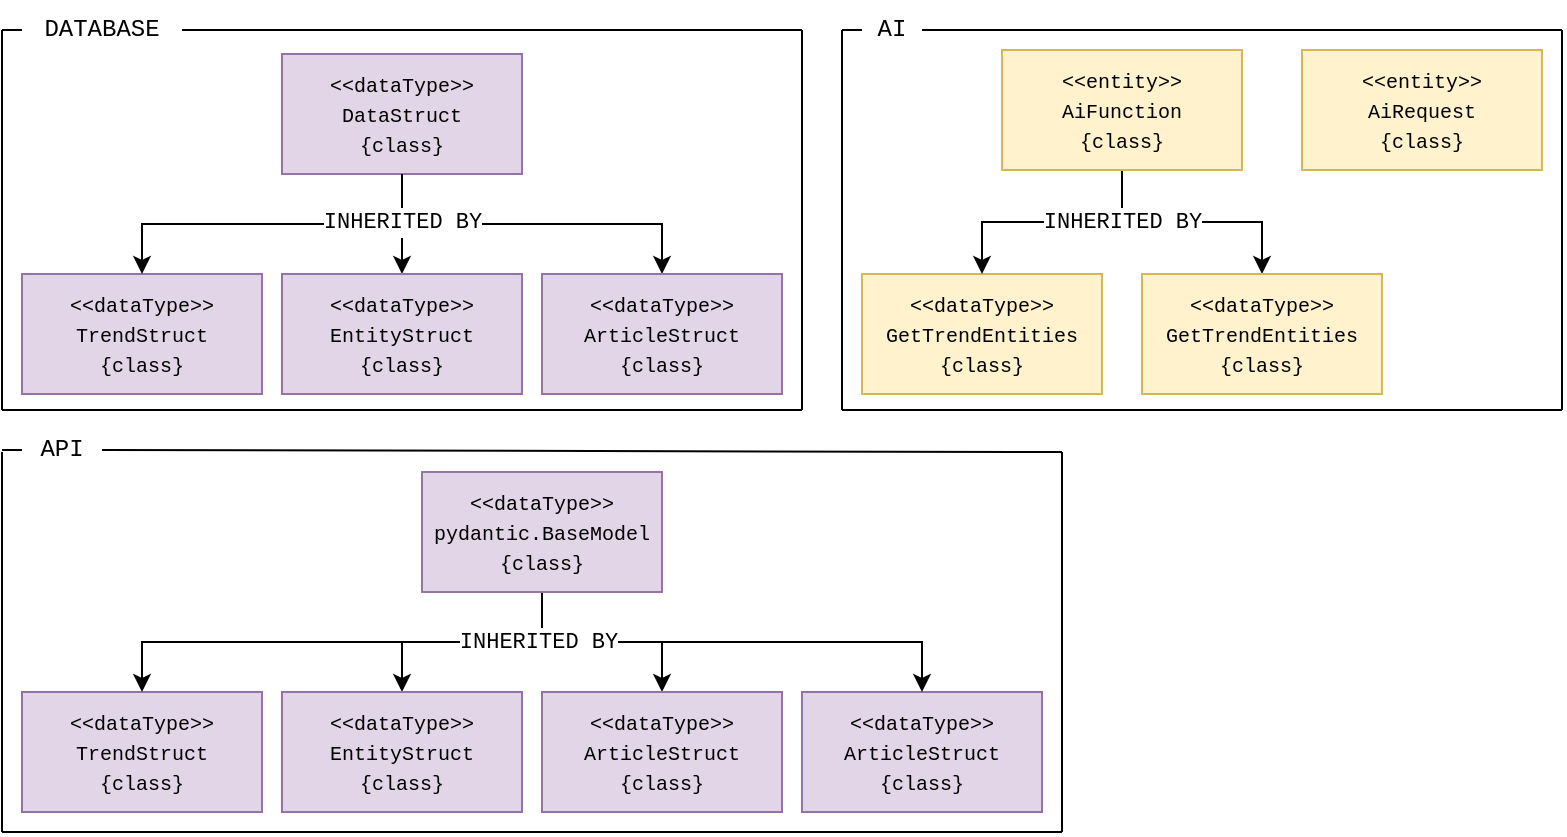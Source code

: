 <mxfile version="26.1.1">
  <diagram name="Page-1" id="KB78nba-Hb2z6hXjGzMv">
    <mxGraphModel dx="1122" dy="834" grid="1" gridSize="10" guides="1" tooltips="1" connect="1" arrows="1" fold="1" page="1" pageScale="1" pageWidth="827" pageHeight="1169" math="0" shadow="0">
      <root>
        <mxCell id="0" />
        <mxCell id="1" parent="0" />
        <mxCell id="m1CjezaMIKNChpOTWR7g-56" value="" style="group" vertex="1" connectable="0" parent="1">
          <mxGeometry x="10" y="10" width="420" height="375" as="geometry" />
        </mxCell>
        <mxCell id="m1CjezaMIKNChpOTWR7g-25" value="DATABASE" style="text;html=1;align=center;verticalAlign=middle;whiteSpace=wrap;rounded=0;fontFamily=Courier New;" vertex="1" parent="m1CjezaMIKNChpOTWR7g-56">
          <mxGeometry x="10" y="-5" width="80" height="30" as="geometry" />
        </mxCell>
        <mxCell id="m1CjezaMIKNChpOTWR7g-21" value="" style="endArrow=none;html=1;rounded=0;exitX=1;exitY=0.5;exitDx=0;exitDy=0;" edge="1" parent="m1CjezaMIKNChpOTWR7g-56" source="m1CjezaMIKNChpOTWR7g-25">
          <mxGeometry width="50" height="50" relative="1" as="geometry">
            <mxPoint x="90" y="12" as="sourcePoint" />
            <mxPoint x="400" y="10" as="targetPoint" />
          </mxGeometry>
        </mxCell>
        <mxCell id="m1CjezaMIKNChpOTWR7g-2" value="&lt;div&gt;&lt;font face=&quot;Courier New&quot; style=&quot;font-size: 10px;&quot;&gt;&amp;lt;&amp;lt;dataType&amp;gt;&amp;gt;&lt;/font&gt;&lt;/div&gt;&lt;div&gt;&lt;font face=&quot;Courier New&quot; size=&quot;1&quot;&gt;TrendStruct&lt;/font&gt;&lt;/div&gt;&lt;div&gt;&lt;font face=&quot;Courier New&quot; size=&quot;1&quot;&gt;{class}&lt;/font&gt;&lt;/div&gt;" style="rounded=0;whiteSpace=wrap;html=1;fillColor=#e1d5e7;strokeColor=#9673a6;" vertex="1" parent="m1CjezaMIKNChpOTWR7g-56">
          <mxGeometry x="10" y="132" width="120" height="60" as="geometry" />
        </mxCell>
        <mxCell id="m1CjezaMIKNChpOTWR7g-83" style="edgeStyle=orthogonalEdgeStyle;rounded=0;orthogonalLoop=1;jettySize=auto;html=1;exitX=0.5;exitY=1;exitDx=0;exitDy=0;entryX=0.5;entryY=0;entryDx=0;entryDy=0;" edge="1" parent="m1CjezaMIKNChpOTWR7g-56" source="m1CjezaMIKNChpOTWR7g-4" target="m1CjezaMIKNChpOTWR7g-2">
          <mxGeometry relative="1" as="geometry" />
        </mxCell>
        <mxCell id="m1CjezaMIKNChpOTWR7g-84" style="edgeStyle=orthogonalEdgeStyle;rounded=0;orthogonalLoop=1;jettySize=auto;html=1;exitX=0.5;exitY=1;exitDx=0;exitDy=0;entryX=0.5;entryY=0;entryDx=0;entryDy=0;" edge="1" parent="m1CjezaMIKNChpOTWR7g-56" source="m1CjezaMIKNChpOTWR7g-4" target="m1CjezaMIKNChpOTWR7g-7">
          <mxGeometry relative="1" as="geometry" />
        </mxCell>
        <mxCell id="m1CjezaMIKNChpOTWR7g-4" value="&lt;div&gt;&lt;font face=&quot;Courier New&quot; style=&quot;font-size: 10px;&quot;&gt;&amp;lt;&amp;lt;dataType&amp;gt;&amp;gt;&lt;/font&gt;&lt;/div&gt;&lt;div&gt;&lt;font face=&quot;Courier New&quot; size=&quot;1&quot;&gt;DataStruct&lt;/font&gt;&lt;/div&gt;&lt;div&gt;&lt;font face=&quot;Courier New&quot; size=&quot;1&quot;&gt;{class}&lt;/font&gt;&lt;/div&gt;" style="rounded=0;whiteSpace=wrap;html=1;fillColor=#e1d5e7;strokeColor=#9673a6;" vertex="1" parent="m1CjezaMIKNChpOTWR7g-56">
          <mxGeometry x="140" y="22" width="120" height="60" as="geometry" />
        </mxCell>
        <mxCell id="m1CjezaMIKNChpOTWR7g-9" style="edgeStyle=orthogonalEdgeStyle;rounded=0;orthogonalLoop=1;jettySize=auto;html=1;exitX=0.5;exitY=1;exitDx=0;exitDy=0;entryX=0.5;entryY=0;entryDx=0;entryDy=0;" edge="1" parent="m1CjezaMIKNChpOTWR7g-56" source="m1CjezaMIKNChpOTWR7g-4" target="m1CjezaMIKNChpOTWR7g-6">
          <mxGeometry relative="1" as="geometry" />
        </mxCell>
        <mxCell id="m1CjezaMIKNChpOTWR7g-85" value="&lt;font face=&quot;Courier New&quot;&gt;INHERITED BY&lt;/font&gt;" style="edgeLabel;html=1;align=center;verticalAlign=middle;resizable=0;points=[];" vertex="1" connectable="0" parent="m1CjezaMIKNChpOTWR7g-9">
          <mxGeometry x="-0.057" relative="1" as="geometry">
            <mxPoint as="offset" />
          </mxGeometry>
        </mxCell>
        <mxCell id="m1CjezaMIKNChpOTWR7g-6" value="&lt;div&gt;&lt;font face=&quot;Courier New&quot; style=&quot;font-size: 10px;&quot;&gt;&amp;lt;&amp;lt;dataType&amp;gt;&amp;gt;&lt;/font&gt;&lt;/div&gt;&lt;div&gt;&lt;font face=&quot;Courier New&quot; size=&quot;1&quot;&gt;EntityStruct&lt;/font&gt;&lt;/div&gt;&lt;div&gt;&lt;font face=&quot;Courier New&quot; size=&quot;1&quot;&gt;{class}&lt;/font&gt;&lt;/div&gt;" style="rounded=0;whiteSpace=wrap;html=1;fillColor=#e1d5e7;strokeColor=#9673a6;" vertex="1" parent="m1CjezaMIKNChpOTWR7g-56">
          <mxGeometry x="140" y="132" width="120" height="60" as="geometry" />
        </mxCell>
        <mxCell id="m1CjezaMIKNChpOTWR7g-7" value="&lt;div&gt;&lt;font face=&quot;Courier New&quot; style=&quot;font-size: 10px;&quot;&gt;&amp;lt;&amp;lt;dataType&amp;gt;&amp;gt;&lt;/font&gt;&lt;/div&gt;&lt;div&gt;&lt;span style=&quot;font-family: &amp;quot;Courier New&amp;quot;; font-size: x-small; background-color: transparent; color: light-dark(rgb(0, 0, 0), rgb(255, 255, 255));&quot;&gt;ArticleStruct&lt;/span&gt;&lt;/div&gt;&lt;div&gt;&lt;span style=&quot;font-family: &amp;quot;Courier New&amp;quot;; font-size: x-small; background-color: transparent; color: light-dark(rgb(0, 0, 0), rgb(255, 255, 255));&quot;&gt;{class}&lt;/span&gt;&lt;/div&gt;" style="rounded=0;whiteSpace=wrap;html=1;fillColor=#e1d5e7;strokeColor=#9673a6;" vertex="1" parent="m1CjezaMIKNChpOTWR7g-56">
          <mxGeometry x="270" y="132" width="120" height="60" as="geometry" />
        </mxCell>
        <mxCell id="m1CjezaMIKNChpOTWR7g-22" value="" style="endArrow=none;html=1;rounded=0;" edge="1" parent="m1CjezaMIKNChpOTWR7g-56">
          <mxGeometry width="50" height="50" relative="1" as="geometry">
            <mxPoint y="200" as="sourcePoint" />
            <mxPoint y="10" as="targetPoint" />
          </mxGeometry>
        </mxCell>
        <mxCell id="m1CjezaMIKNChpOTWR7g-23" value="" style="endArrow=none;html=1;rounded=0;" edge="1" parent="m1CjezaMIKNChpOTWR7g-56">
          <mxGeometry width="50" height="50" relative="1" as="geometry">
            <mxPoint x="400" y="200" as="sourcePoint" />
            <mxPoint x="400" y="10" as="targetPoint" />
          </mxGeometry>
        </mxCell>
        <mxCell id="m1CjezaMIKNChpOTWR7g-24" value="" style="endArrow=none;html=1;rounded=0;" edge="1" parent="m1CjezaMIKNChpOTWR7g-56">
          <mxGeometry width="50" height="50" relative="1" as="geometry">
            <mxPoint y="200" as="sourcePoint" />
            <mxPoint x="400" y="200" as="targetPoint" />
          </mxGeometry>
        </mxCell>
        <mxCell id="m1CjezaMIKNChpOTWR7g-55" value="" style="endArrow=none;html=1;rounded=0;entryX=0;entryY=0.5;entryDx=0;entryDy=0;" edge="1" parent="m1CjezaMIKNChpOTWR7g-56" target="m1CjezaMIKNChpOTWR7g-25">
          <mxGeometry width="50" height="50" relative="1" as="geometry">
            <mxPoint y="10" as="sourcePoint" />
            <mxPoint x="10" y="12" as="targetPoint" />
          </mxGeometry>
        </mxCell>
        <mxCell id="m1CjezaMIKNChpOTWR7g-58" value="API" style="text;html=1;align=center;verticalAlign=middle;whiteSpace=wrap;rounded=0;fontFamily=Courier New;" vertex="1" parent="m1CjezaMIKNChpOTWR7g-56">
          <mxGeometry x="10" y="205" width="40" height="30" as="geometry" />
        </mxCell>
        <mxCell id="m1CjezaMIKNChpOTWR7g-71" value="&lt;div&gt;&lt;font face=&quot;Courier New&quot; style=&quot;font-size: 10px;&quot;&gt;&amp;lt;&amp;lt;dataType&amp;gt;&amp;gt;&lt;/font&gt;&lt;/div&gt;&lt;div&gt;&lt;span style=&quot;font-family: &amp;quot;Courier New&amp;quot;; font-size: x-small; background-color: transparent; color: light-dark(rgb(0, 0, 0), rgb(255, 255, 255));&quot;&gt;ArticleStruct&lt;/span&gt;&lt;/div&gt;&lt;div&gt;&lt;span style=&quot;font-family: &amp;quot;Courier New&amp;quot;; font-size: x-small; background-color: transparent; color: light-dark(rgb(0, 0, 0), rgb(255, 255, 255));&quot;&gt;{class}&lt;/span&gt;&lt;/div&gt;" style="rounded=0;whiteSpace=wrap;html=1;fillColor=#e1d5e7;strokeColor=#9673a6;" vertex="1" parent="1">
          <mxGeometry x="410" y="351" width="120" height="60" as="geometry" />
        </mxCell>
        <mxCell id="m1CjezaMIKNChpOTWR7g-59" value="" style="endArrow=none;html=1;rounded=0;exitX=1;exitY=0.5;exitDx=0;exitDy=0;" edge="1" parent="1">
          <mxGeometry width="50" height="50" relative="1" as="geometry">
            <mxPoint x="60" y="230.0" as="sourcePoint" />
            <mxPoint x="540" y="231" as="targetPoint" />
          </mxGeometry>
        </mxCell>
        <mxCell id="m1CjezaMIKNChpOTWR7g-60" value="&lt;div&gt;&lt;font face=&quot;Courier New&quot; style=&quot;font-size: 10px;&quot;&gt;&amp;lt;&amp;lt;dataType&amp;gt;&amp;gt;&lt;/font&gt;&lt;/div&gt;&lt;div&gt;&lt;font face=&quot;Courier New&quot; size=&quot;1&quot;&gt;TrendStruct&lt;/font&gt;&lt;/div&gt;&lt;div&gt;&lt;font face=&quot;Courier New&quot; size=&quot;1&quot;&gt;{class}&lt;/font&gt;&lt;/div&gt;" style="rounded=0;whiteSpace=wrap;html=1;fillColor=#e1d5e7;strokeColor=#9673a6;" vertex="1" parent="1">
          <mxGeometry x="20" y="351" width="120" height="60" as="geometry" />
        </mxCell>
        <mxCell id="m1CjezaMIKNChpOTWR7g-86" style="edgeStyle=orthogonalEdgeStyle;rounded=0;orthogonalLoop=1;jettySize=auto;html=1;exitX=0.5;exitY=1;exitDx=0;exitDy=0;entryX=0.5;entryY=0;entryDx=0;entryDy=0;" edge="1" parent="1" source="m1CjezaMIKNChpOTWR7g-62" target="m1CjezaMIKNChpOTWR7g-60">
          <mxGeometry relative="1" as="geometry" />
        </mxCell>
        <mxCell id="m1CjezaMIKNChpOTWR7g-91" style="edgeStyle=orthogonalEdgeStyle;rounded=0;orthogonalLoop=1;jettySize=auto;html=1;exitX=0.5;exitY=1;exitDx=0;exitDy=0;entryX=0.5;entryY=0;entryDx=0;entryDy=0;" edge="1" parent="1" source="m1CjezaMIKNChpOTWR7g-62" target="m1CjezaMIKNChpOTWR7g-64">
          <mxGeometry relative="1" as="geometry" />
        </mxCell>
        <mxCell id="m1CjezaMIKNChpOTWR7g-92" style="edgeStyle=orthogonalEdgeStyle;rounded=0;orthogonalLoop=1;jettySize=auto;html=1;exitX=0.5;exitY=1;exitDx=0;exitDy=0;entryX=0.5;entryY=0;entryDx=0;entryDy=0;" edge="1" parent="1" source="m1CjezaMIKNChpOTWR7g-62" target="m1CjezaMIKNChpOTWR7g-65">
          <mxGeometry relative="1" as="geometry" />
        </mxCell>
        <mxCell id="m1CjezaMIKNChpOTWR7g-93" style="edgeStyle=orthogonalEdgeStyle;rounded=0;orthogonalLoop=1;jettySize=auto;html=1;exitX=0.5;exitY=1;exitDx=0;exitDy=0;entryX=0.5;entryY=0;entryDx=0;entryDy=0;" edge="1" parent="1" source="m1CjezaMIKNChpOTWR7g-62" target="m1CjezaMIKNChpOTWR7g-71">
          <mxGeometry relative="1" as="geometry" />
        </mxCell>
        <mxCell id="m1CjezaMIKNChpOTWR7g-95" value="&lt;font face=&quot;Courier New&quot;&gt;INHERITED BY&lt;/font&gt;" style="edgeLabel;html=1;align=center;verticalAlign=middle;resizable=0;points=[];" vertex="1" connectable="0" parent="m1CjezaMIKNChpOTWR7g-93">
          <mxGeometry x="-0.796" y="-2" relative="1" as="geometry">
            <mxPoint as="offset" />
          </mxGeometry>
        </mxCell>
        <mxCell id="m1CjezaMIKNChpOTWR7g-62" value="&lt;div&gt;&lt;font face=&quot;Courier New&quot; style=&quot;font-size: 10px;&quot;&gt;&amp;lt;&amp;lt;dataType&amp;gt;&amp;gt;&lt;/font&gt;&lt;/div&gt;&lt;div&gt;&lt;font size=&quot;1&quot; face=&quot;Courier New&quot;&gt;pydantic.BaseModel&lt;/font&gt;&lt;/div&gt;&lt;div&gt;&lt;font face=&quot;Courier New&quot; size=&quot;1&quot;&gt;{class}&lt;/font&gt;&lt;/div&gt;" style="rounded=0;whiteSpace=wrap;html=1;fillColor=#e1d5e7;strokeColor=#9673a6;" vertex="1" parent="1">
          <mxGeometry x="220" y="241" width="120" height="60" as="geometry" />
        </mxCell>
        <mxCell id="m1CjezaMIKNChpOTWR7g-64" value="&lt;div&gt;&lt;font face=&quot;Courier New&quot; style=&quot;font-size: 10px;&quot;&gt;&amp;lt;&amp;lt;dataType&amp;gt;&amp;gt;&lt;/font&gt;&lt;/div&gt;&lt;div&gt;&lt;font face=&quot;Courier New&quot; size=&quot;1&quot;&gt;EntityStruct&lt;/font&gt;&lt;/div&gt;&lt;div&gt;&lt;font face=&quot;Courier New&quot; size=&quot;1&quot;&gt;{class}&lt;/font&gt;&lt;/div&gt;" style="rounded=0;whiteSpace=wrap;html=1;fillColor=#e1d5e7;strokeColor=#9673a6;" vertex="1" parent="1">
          <mxGeometry x="150" y="351" width="120" height="60" as="geometry" />
        </mxCell>
        <mxCell id="m1CjezaMIKNChpOTWR7g-65" value="&lt;div&gt;&lt;font face=&quot;Courier New&quot; style=&quot;font-size: 10px;&quot;&gt;&amp;lt;&amp;lt;dataType&amp;gt;&amp;gt;&lt;/font&gt;&lt;/div&gt;&lt;div&gt;&lt;span style=&quot;font-family: &amp;quot;Courier New&amp;quot;; font-size: x-small; background-color: transparent; color: light-dark(rgb(0, 0, 0), rgb(255, 255, 255));&quot;&gt;ArticleStruct&lt;/span&gt;&lt;/div&gt;&lt;div&gt;&lt;span style=&quot;font-family: &amp;quot;Courier New&amp;quot;; font-size: x-small; background-color: transparent; color: light-dark(rgb(0, 0, 0), rgb(255, 255, 255));&quot;&gt;{class}&lt;/span&gt;&lt;/div&gt;" style="rounded=0;whiteSpace=wrap;html=1;fillColor=#e1d5e7;strokeColor=#9673a6;" vertex="1" parent="1">
          <mxGeometry x="280" y="351" width="120" height="60" as="geometry" />
        </mxCell>
        <mxCell id="m1CjezaMIKNChpOTWR7g-69" value="" style="endArrow=none;html=1;rounded=0;movable=1;resizable=1;rotatable=1;deletable=1;editable=1;locked=0;connectable=1;" edge="1" parent="1">
          <mxGeometry width="50" height="50" relative="1" as="geometry">
            <mxPoint x="10" y="421" as="sourcePoint" />
            <mxPoint x="540" y="421" as="targetPoint" />
          </mxGeometry>
        </mxCell>
        <mxCell id="m1CjezaMIKNChpOTWR7g-70" value="" style="endArrow=none;html=1;rounded=0;entryX=0;entryY=0.5;entryDx=0;entryDy=0;" edge="1" parent="1">
          <mxGeometry width="50" height="50" relative="1" as="geometry">
            <mxPoint x="10" y="230" as="sourcePoint" />
            <mxPoint x="20" y="230.0" as="targetPoint" />
          </mxGeometry>
        </mxCell>
        <mxCell id="m1CjezaMIKNChpOTWR7g-96" value="" style="endArrow=none;html=1;rounded=0;" edge="1" parent="1">
          <mxGeometry width="50" height="50" relative="1" as="geometry">
            <mxPoint x="10" y="421" as="sourcePoint" />
            <mxPoint x="10" y="231" as="targetPoint" />
          </mxGeometry>
        </mxCell>
        <mxCell id="m1CjezaMIKNChpOTWR7g-97" value="" style="endArrow=none;html=1;rounded=0;" edge="1" parent="1">
          <mxGeometry width="50" height="50" relative="1" as="geometry">
            <mxPoint x="540" y="421" as="sourcePoint" />
            <mxPoint x="540" y="231" as="targetPoint" />
          </mxGeometry>
        </mxCell>
        <mxCell id="m1CjezaMIKNChpOTWR7g-124" value="" style="group" vertex="1" connectable="0" parent="1">
          <mxGeometry x="430" y="5" width="360" height="205" as="geometry" />
        </mxCell>
        <mxCell id="m1CjezaMIKNChpOTWR7g-105" value="AI" style="text;html=1;align=center;verticalAlign=middle;whiteSpace=wrap;rounded=0;fontFamily=Courier New;" vertex="1" parent="m1CjezaMIKNChpOTWR7g-124">
          <mxGeometry x="10" width="30" height="30" as="geometry" />
        </mxCell>
        <mxCell id="m1CjezaMIKNChpOTWR7g-106" value="" style="endArrow=none;html=1;rounded=0;exitX=1;exitY=0.5;exitDx=0;exitDy=0;" edge="1" parent="m1CjezaMIKNChpOTWR7g-124" source="m1CjezaMIKNChpOTWR7g-105">
          <mxGeometry width="50" height="50" relative="1" as="geometry">
            <mxPoint x="50" y="15" as="sourcePoint" />
            <mxPoint x="360" y="15" as="targetPoint" />
          </mxGeometry>
        </mxCell>
        <mxCell id="m1CjezaMIKNChpOTWR7g-107" value="&lt;div&gt;&lt;font face=&quot;Courier New&quot; style=&quot;font-size: 10px;&quot;&gt;&amp;lt;&amp;lt;dataType&amp;gt;&amp;gt;&lt;/font&gt;&lt;/div&gt;&lt;div&gt;&lt;font size=&quot;1&quot; face=&quot;Courier New&quot;&gt;GetTrendEntities&lt;/font&gt;&lt;/div&gt;&lt;div&gt;&lt;font face=&quot;Courier New&quot; size=&quot;1&quot;&gt;{class}&lt;/font&gt;&lt;/div&gt;" style="rounded=0;whiteSpace=wrap;html=1;fillColor=#fff2cc;strokeColor=#d6b656;" vertex="1" parent="m1CjezaMIKNChpOTWR7g-124">
          <mxGeometry x="10" y="137" width="120" height="60" as="geometry" />
        </mxCell>
        <mxCell id="m1CjezaMIKNChpOTWR7g-108" style="edgeStyle=orthogonalEdgeStyle;rounded=0;orthogonalLoop=1;jettySize=auto;html=1;exitX=0.5;exitY=1;exitDx=0;exitDy=0;entryX=0.5;entryY=0;entryDx=0;entryDy=0;" edge="1" parent="m1CjezaMIKNChpOTWR7g-124" source="m1CjezaMIKNChpOTWR7g-110" target="m1CjezaMIKNChpOTWR7g-107">
          <mxGeometry relative="1" as="geometry" />
        </mxCell>
        <mxCell id="m1CjezaMIKNChpOTWR7g-109" style="edgeStyle=orthogonalEdgeStyle;rounded=0;orthogonalLoop=1;jettySize=auto;html=1;exitX=0.5;exitY=1;exitDx=0;exitDy=0;entryX=0.5;entryY=0;entryDx=0;entryDy=0;" edge="1" parent="m1CjezaMIKNChpOTWR7g-124" source="m1CjezaMIKNChpOTWR7g-110" target="m1CjezaMIKNChpOTWR7g-114">
          <mxGeometry relative="1" as="geometry" />
        </mxCell>
        <mxCell id="m1CjezaMIKNChpOTWR7g-110" value="&lt;div&gt;&lt;font face=&quot;Courier New&quot; style=&quot;font-size: 10px;&quot;&gt;&amp;lt;&amp;lt;entity&amp;gt;&amp;gt;&lt;/font&gt;&lt;/div&gt;&lt;div&gt;&lt;font size=&quot;1&quot; face=&quot;Courier New&quot;&gt;AiFunction&lt;/font&gt;&lt;/div&gt;&lt;div&gt;&lt;font face=&quot;Courier New&quot; size=&quot;1&quot;&gt;{class}&lt;/font&gt;&lt;/div&gt;" style="rounded=0;whiteSpace=wrap;html=1;fillColor=#fff2cc;strokeColor=#d6b656;" vertex="1" parent="m1CjezaMIKNChpOTWR7g-124">
          <mxGeometry x="80" y="25" width="120" height="60" as="geometry" />
        </mxCell>
        <mxCell id="m1CjezaMIKNChpOTWR7g-114" value="&lt;div&gt;&lt;font face=&quot;Courier New&quot; style=&quot;font-size: 10px;&quot;&gt;&amp;lt;&amp;lt;dataType&amp;gt;&amp;gt;&lt;/font&gt;&lt;/div&gt;&lt;div&gt;&lt;font size=&quot;1&quot; face=&quot;Courier New&quot;&gt;GetTrendEntities&lt;/font&gt;&lt;/div&gt;&lt;div&gt;&lt;span style=&quot;font-family: &amp;quot;Courier New&amp;quot;; font-size: x-small; background-color: transparent; color: light-dark(rgb(0, 0, 0), rgb(255, 255, 255));&quot;&gt;{class}&lt;/span&gt;&lt;/div&gt;" style="rounded=0;whiteSpace=wrap;html=1;fillColor=#fff2cc;strokeColor=#d6b656;" vertex="1" parent="m1CjezaMIKNChpOTWR7g-124">
          <mxGeometry x="150" y="137" width="120" height="60" as="geometry" />
        </mxCell>
        <mxCell id="m1CjezaMIKNChpOTWR7g-115" value="" style="endArrow=none;html=1;rounded=0;" edge="1" parent="m1CjezaMIKNChpOTWR7g-124">
          <mxGeometry width="50" height="50" relative="1" as="geometry">
            <mxPoint y="205" as="sourcePoint" />
            <mxPoint y="15" as="targetPoint" />
          </mxGeometry>
        </mxCell>
        <mxCell id="m1CjezaMIKNChpOTWR7g-116" value="" style="endArrow=none;html=1;rounded=0;" edge="1" parent="m1CjezaMIKNChpOTWR7g-124">
          <mxGeometry width="50" height="50" relative="1" as="geometry">
            <mxPoint x="360" y="205" as="sourcePoint" />
            <mxPoint x="360" y="15" as="targetPoint" />
            <Array as="points">
              <mxPoint x="360" y="125" />
            </Array>
          </mxGeometry>
        </mxCell>
        <mxCell id="m1CjezaMIKNChpOTWR7g-117" value="" style="endArrow=none;html=1;rounded=0;" edge="1" parent="m1CjezaMIKNChpOTWR7g-124">
          <mxGeometry width="50" height="50" relative="1" as="geometry">
            <mxPoint y="205" as="sourcePoint" />
            <mxPoint x="360" y="205" as="targetPoint" />
          </mxGeometry>
        </mxCell>
        <mxCell id="m1CjezaMIKNChpOTWR7g-118" value="" style="endArrow=none;html=1;rounded=0;entryX=0;entryY=0.5;entryDx=0;entryDy=0;" edge="1" parent="m1CjezaMIKNChpOTWR7g-124" target="m1CjezaMIKNChpOTWR7g-105">
          <mxGeometry width="50" height="50" relative="1" as="geometry">
            <mxPoint y="15" as="sourcePoint" />
            <mxPoint x="10" y="17" as="targetPoint" />
          </mxGeometry>
        </mxCell>
        <mxCell id="m1CjezaMIKNChpOTWR7g-122" value="&lt;font face=&quot;Courier New&quot;&gt;INHERITED BY&lt;/font&gt;" style="edgeLabel;html=1;align=center;verticalAlign=middle;resizable=0;points=[];" vertex="1" connectable="0" parent="m1CjezaMIKNChpOTWR7g-124">
          <mxGeometry x="140.002" y="110.998" as="geometry" />
        </mxCell>
        <mxCell id="m1CjezaMIKNChpOTWR7g-123" value="&lt;div&gt;&lt;font face=&quot;Courier New&quot; style=&quot;font-size: 10px;&quot;&gt;&amp;lt;&amp;lt;entity&amp;gt;&amp;gt;&lt;/font&gt;&lt;/div&gt;&lt;div&gt;&lt;font size=&quot;1&quot; face=&quot;Courier New&quot;&gt;AiRequest&lt;/font&gt;&lt;/div&gt;&lt;div&gt;&lt;font face=&quot;Courier New&quot; size=&quot;1&quot;&gt;{class}&lt;/font&gt;&lt;/div&gt;" style="rounded=0;whiteSpace=wrap;html=1;fillColor=#fff2cc;strokeColor=#d6b656;" vertex="1" parent="m1CjezaMIKNChpOTWR7g-124">
          <mxGeometry x="230" y="25" width="120" height="60" as="geometry" />
        </mxCell>
      </root>
    </mxGraphModel>
  </diagram>
</mxfile>
